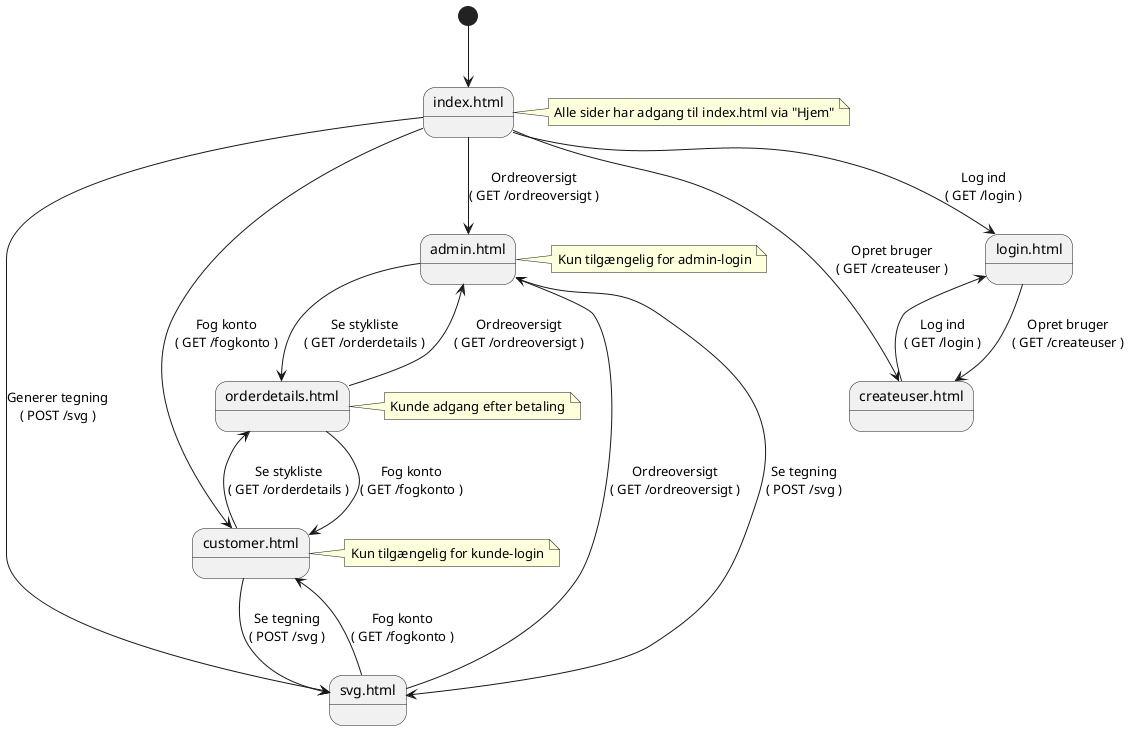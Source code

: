 @startuml

[*] --> Index

state "index.html" as Index
state "login.html" as Login
state "createuser.html" as Opret
state "admin.html" as Admin
state "customer.html" as Customer
state "svg.html" as SVG
state "orderdetails.html" as OrderDetails

Index --> Login : Log ind\n( GET /login )
Index --> Opret : Opret bruger\n( GET /createuser )
Index --> Admin : Ordreoversigt\n( GET /ordreoversigt )
Index --> Customer : Fog konto\n( GET /fogkonto )
Index --> SVG : Generer tegning\n( POST /svg )

Login --> Opret : Opret bruger\n( GET /createuser )
Opret --> Login : Log ind\n( GET /login )

Admin --> SVG : Se tegning\n( POST /svg )
Admin --> OrderDetails : Se stykliste\n( GET /orderdetails )

Customer --> SVG : Se tegning\n( POST /svg )
Customer --> OrderDetails : Se stykliste\n( GET /orderdetails )

SVG --> Customer : Fog konto\n( GET /fogkonto )
SVG --> Admin : Ordreoversigt\n( GET /ordreoversigt )

OrderDetails --> Admin : Ordreoversigt\n( GET /ordreoversigt )
OrderDetails --> Customer : Fog konto\n( GET /fogkonto )

note right of Index
  Alle sider har adgang til index.html via "Hjem"
end note

note right of Admin
  Kun tilgængelig for admin-login
end note

note right of Customer
  Kun tilgængelig for kunde-login
end note

note right of OrderDetails
  Kunde adgang efter betaling
end note

@enduml

